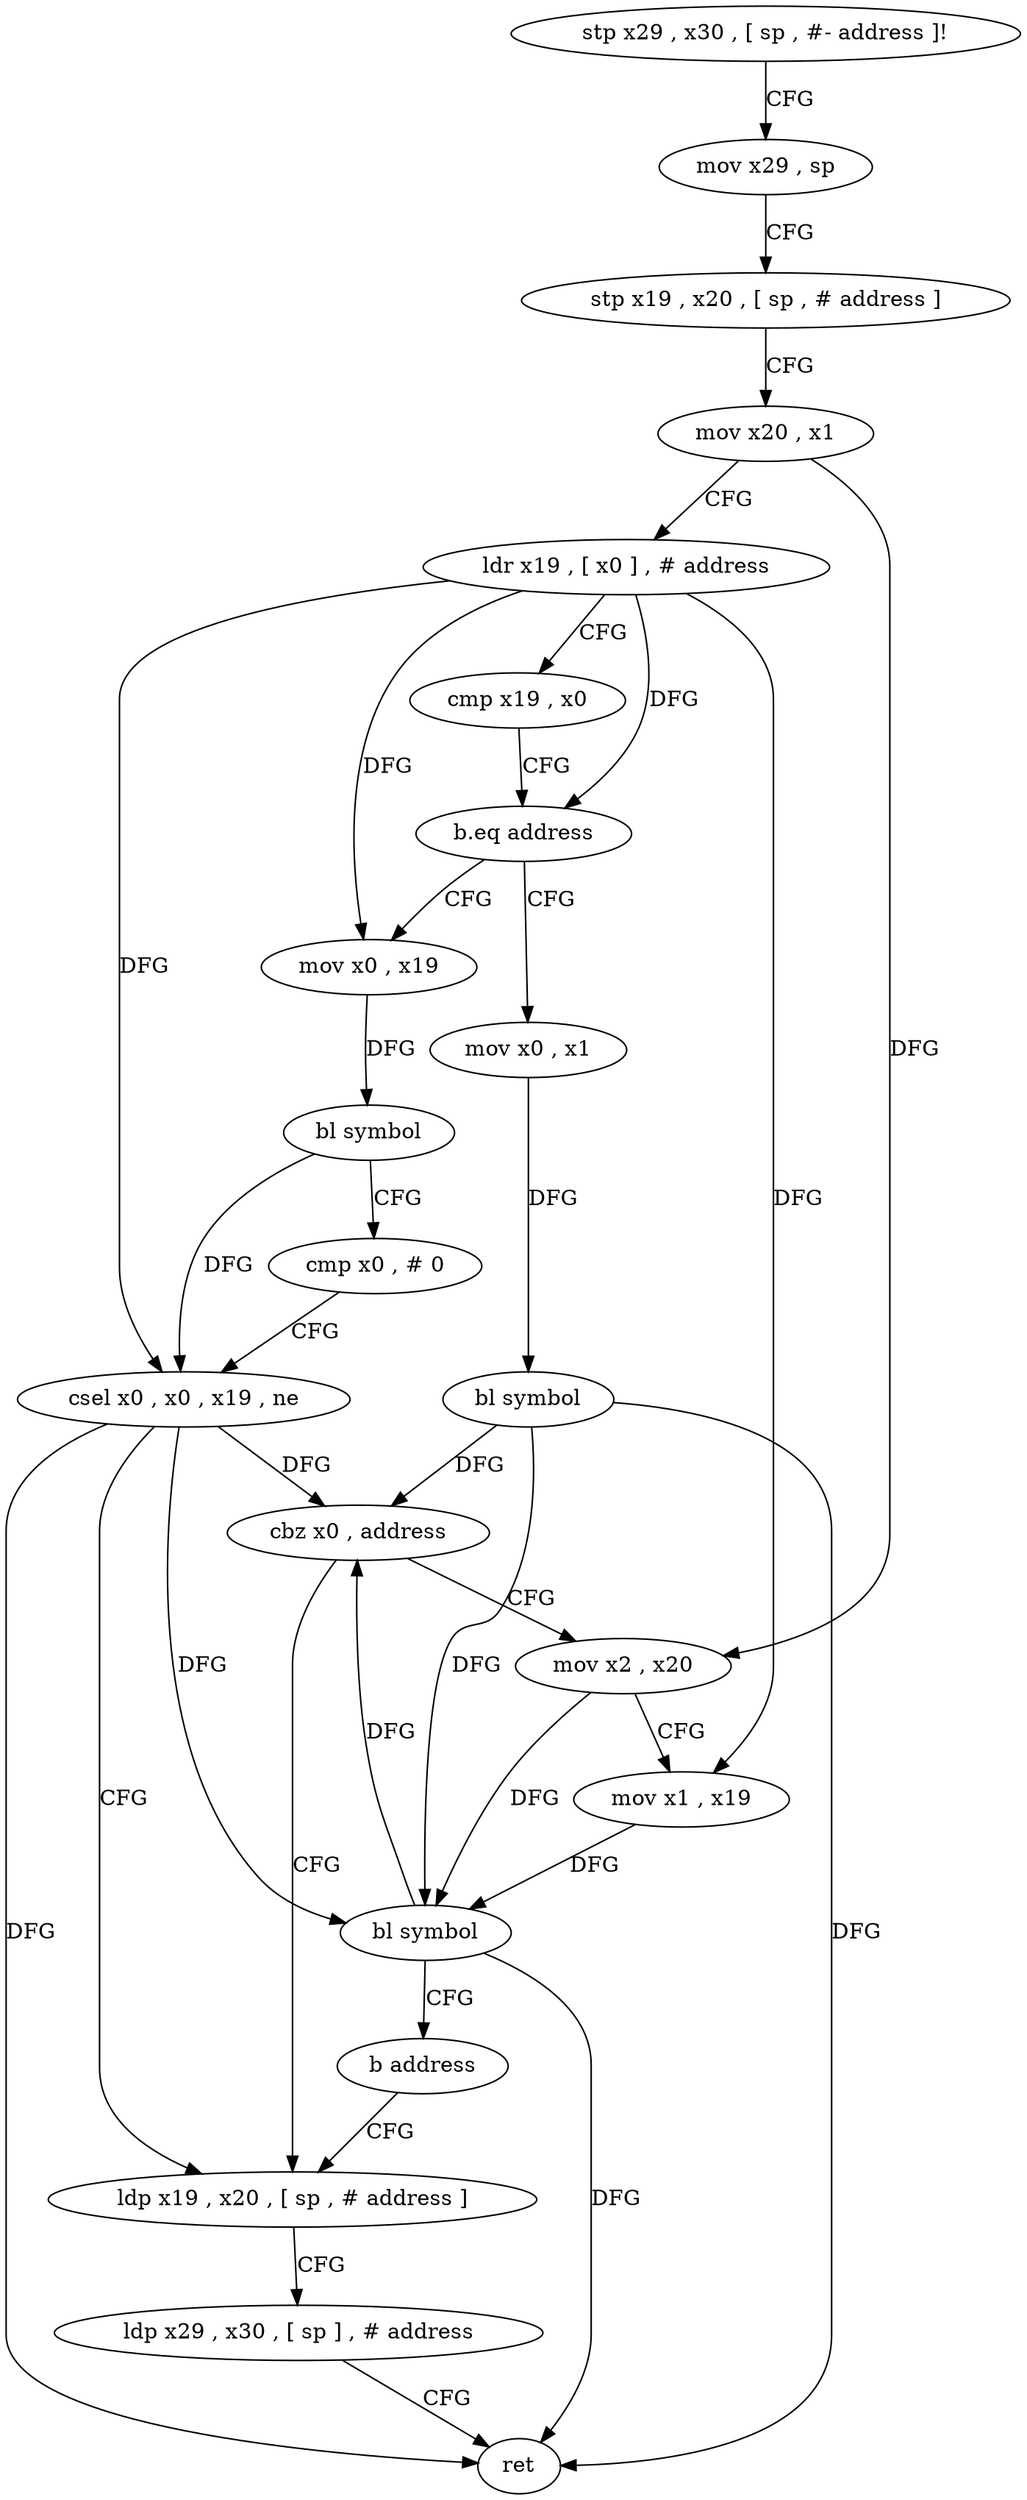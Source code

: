 digraph "func" {
"263208" [label = "stp x29 , x30 , [ sp , #- address ]!" ]
"263212" [label = "mov x29 , sp" ]
"263216" [label = "stp x19 , x20 , [ sp , # address ]" ]
"263220" [label = "mov x20 , x1" ]
"263224" [label = "ldr x19 , [ x0 ] , # address" ]
"263228" [label = "cmp x19 , x0" ]
"263232" [label = "b.eq address" ]
"263264" [label = "mov x0 , x1" ]
"263236" [label = "mov x0 , x19" ]
"263268" [label = "bl symbol" ]
"263272" [label = "cbz x0 , address" ]
"263252" [label = "ldp x19 , x20 , [ sp , # address ]" ]
"263276" [label = "mov x2 , x20" ]
"263240" [label = "bl symbol" ]
"263244" [label = "cmp x0 , # 0" ]
"263248" [label = "csel x0 , x0 , x19 , ne" ]
"263256" [label = "ldp x29 , x30 , [ sp ] , # address" ]
"263260" [label = "ret" ]
"263280" [label = "mov x1 , x19" ]
"263284" [label = "bl symbol" ]
"263288" [label = "b address" ]
"263208" -> "263212" [ label = "CFG" ]
"263212" -> "263216" [ label = "CFG" ]
"263216" -> "263220" [ label = "CFG" ]
"263220" -> "263224" [ label = "CFG" ]
"263220" -> "263276" [ label = "DFG" ]
"263224" -> "263228" [ label = "CFG" ]
"263224" -> "263232" [ label = "DFG" ]
"263224" -> "263236" [ label = "DFG" ]
"263224" -> "263280" [ label = "DFG" ]
"263224" -> "263248" [ label = "DFG" ]
"263228" -> "263232" [ label = "CFG" ]
"263232" -> "263264" [ label = "CFG" ]
"263232" -> "263236" [ label = "CFG" ]
"263264" -> "263268" [ label = "DFG" ]
"263236" -> "263240" [ label = "DFG" ]
"263268" -> "263272" [ label = "DFG" ]
"263268" -> "263260" [ label = "DFG" ]
"263268" -> "263284" [ label = "DFG" ]
"263272" -> "263252" [ label = "CFG" ]
"263272" -> "263276" [ label = "CFG" ]
"263252" -> "263256" [ label = "CFG" ]
"263276" -> "263280" [ label = "CFG" ]
"263276" -> "263284" [ label = "DFG" ]
"263240" -> "263244" [ label = "CFG" ]
"263240" -> "263248" [ label = "DFG" ]
"263244" -> "263248" [ label = "CFG" ]
"263248" -> "263252" [ label = "CFG" ]
"263248" -> "263272" [ label = "DFG" ]
"263248" -> "263260" [ label = "DFG" ]
"263248" -> "263284" [ label = "DFG" ]
"263256" -> "263260" [ label = "CFG" ]
"263280" -> "263284" [ label = "DFG" ]
"263284" -> "263288" [ label = "CFG" ]
"263284" -> "263272" [ label = "DFG" ]
"263284" -> "263260" [ label = "DFG" ]
"263288" -> "263252" [ label = "CFG" ]
}
